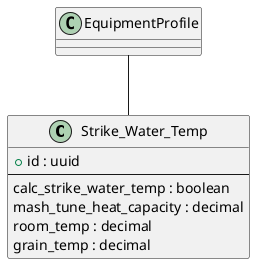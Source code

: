 @startuml
class "Strike_Water_Temp" as Strike_Water_Temp {
    + id : uuid
    --
    calc_strike_water_temp : boolean
    mash_tune_heat_capacity : decimal
    room_temp : decimal
    grain_temp : decimal
}

EquipmentProfile -- Strike_Water_Temp
@enduml